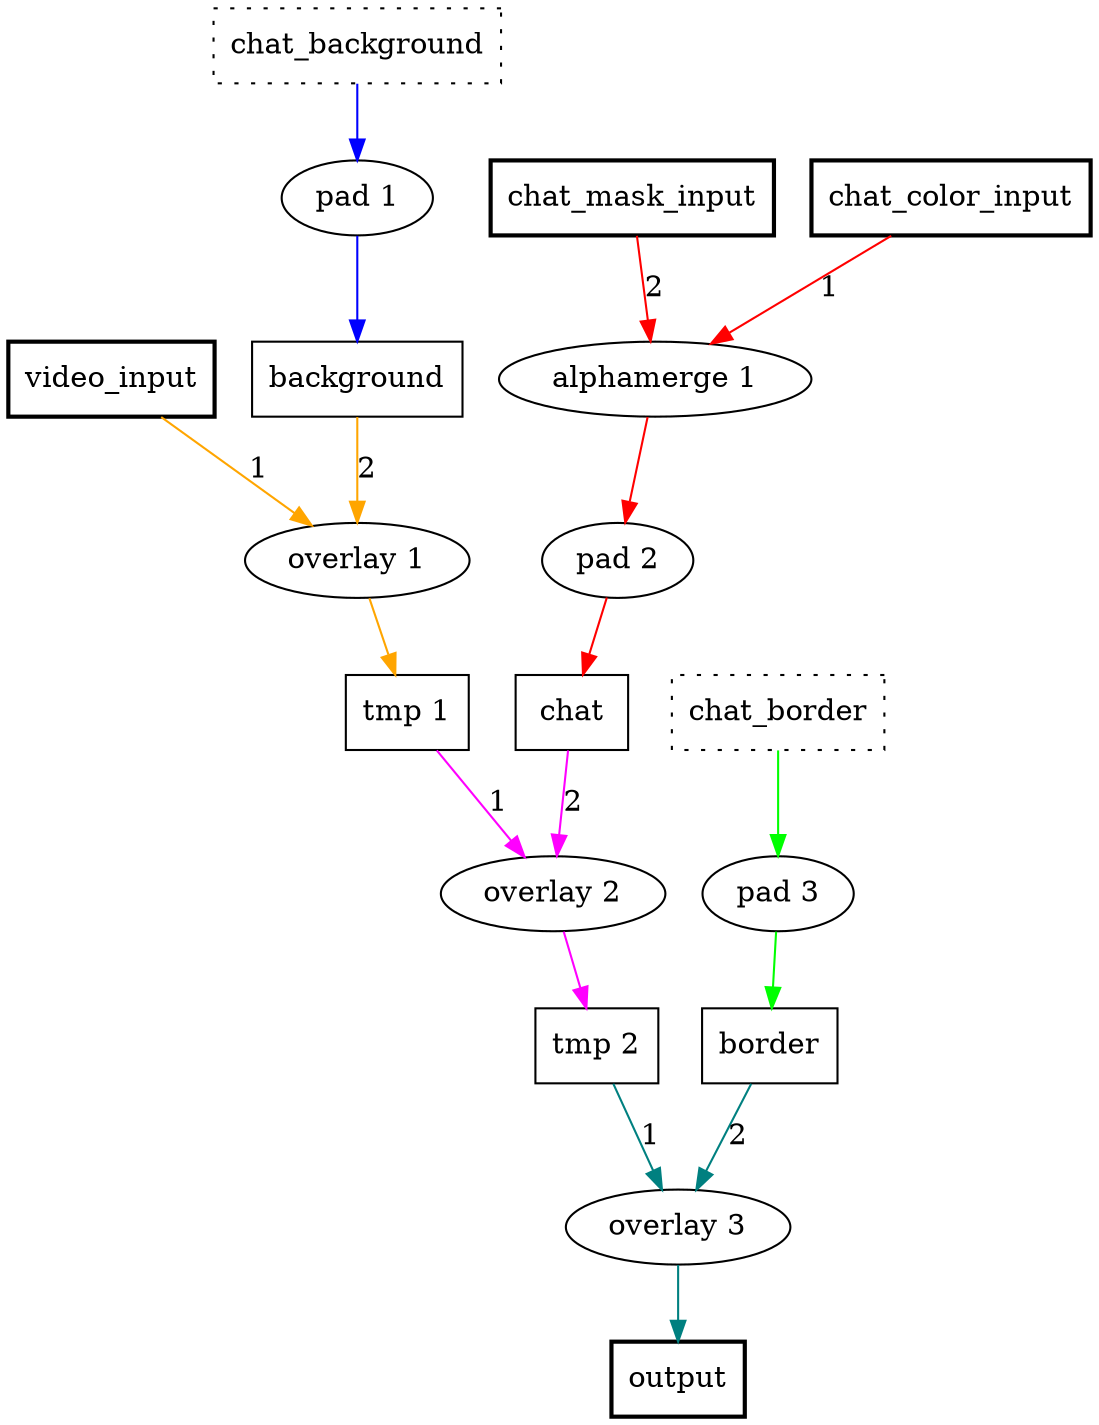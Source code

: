 digraph filtergraph {
  
  # input streams
  node [shape=box,style=bold];
  video_input;
  chat_color_input;
  chat_mask_input;

  # temporary streams
  node [style=solid];
  chat;
  background;
  border;
  tmp_1 [label="tmp 1"];
  tmp_2 [label="tmp 2"];

  # images
  node [style=dotted];
  chat_background;
  chat_border;

  # output stream
  node [style=bold];
  output;

  # filter
  node [shape=ellipse, style=solid];
  alphamerge_1 [label="alphamerge 1"];
  pad_1 [label="pad 1"];
  pad_2 [label="pad 2"];
  pad_3 [label="pad 3"];
  overlay_1 [label="overlay 1"];
  overlay_2 [label="overlay 2"];
  overlay_3 [label="overlay 3"];

  # chat background padding
  edge [color=blue];
  chat_background -> pad_1;
  pad_1 -> background;

  # masked alpha and padding for chat
  edge [color=red];
  chat_color_input -> alphamerge_1 [label=1];
  chat_mask_input -> alphamerge_1 [label=2];
  alphamerge_1 -> pad_2;
  pad_2 -> chat;

  # chat border padding
  edge [color=green];
  chat_border -> pad_3;
  pad_3 -> border;

  # overlay chat background
  edge [color=orange];
  video_input -> overlay_1 [label=1];
  background -> overlay_1 [label=2];
  overlay_1 -> tmp_1;

  # overlay chat on top of background
  edge [color=magenta];
  tmp_1 -> overlay_2 [label=1];
  chat -> overlay_2 [label=2];
  overlay_2 -> tmp_2;

  # overlay border on top of chat
  edge [color=teal];
  tmp_2 -> overlay_3 [label=1];
  border -> overlay_3 [label=2];
  overlay_3 -> output;

}